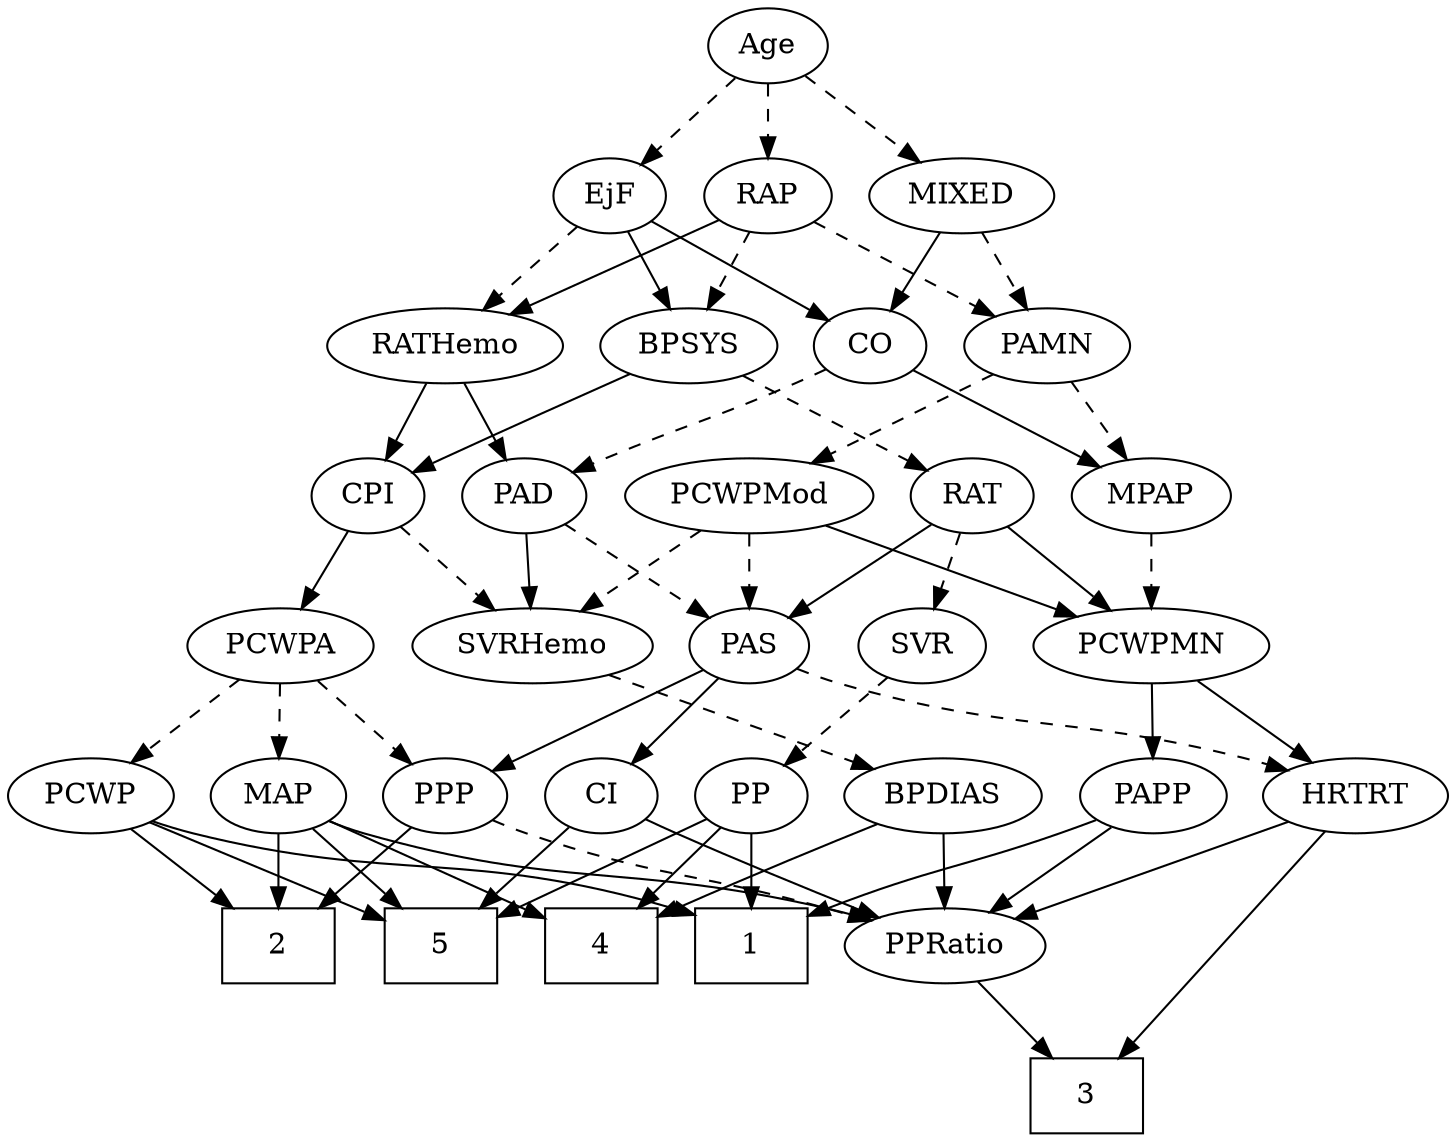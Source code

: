 strict digraph {
	graph [bb="0,0,646.74,540"];
	node [label="\N"];
	1	[height=0.5,
		pos="340.1,90",
		shape=box,
		width=0.75];
	2	[height=0.5,
		pos="119.1,90",
		shape=box,
		width=0.75];
	3	[height=0.5,
		pos="488.1,18",
		shape=box,
		width=0.75];
	4	[height=0.5,
		pos="268.1,90",
		shape=box,
		width=0.75];
	5	[height=0.5,
		pos="194.1,90",
		shape=box,
		width=0.75];
	Age	[height=0.5,
		pos="344.1,522",
		width=0.75];
	EjF	[height=0.5,
		pos="271.1,450",
		width=0.75];
	Age -> EjF	[pos="e,285.85,465.14 329.32,506.83 318.93,496.87 304.85,483.37 293.14,472.14",
		style=dashed];
	RAP	[height=0.5,
		pos="344.1,450",
		width=0.77632];
	Age -> RAP	[pos="e,344.1,468.1 344.1,503.7 344.1,495.98 344.1,486.71 344.1,478.11",
		style=dashed];
	MIXED	[height=0.5,
		pos="430.1,450",
		width=1.1193];
	Age -> MIXED	[pos="e,411.48,466.16 360.68,507.5 372.84,497.61 389.6,483.96 403.6,472.56",
		style=dashed];
	BPSYS	[height=0.5,
		pos="308.1,378",
		width=1.0471];
	EjF -> BPSYS	[pos="e,299.3,395.63 279.68,432.76 284.1,424.4 289.59,414.02 294.56,404.61",
		style=solid];
	CO	[height=0.5,
		pos="391.1,378",
		width=0.75];
	EjF -> CO	[pos="e,371.25,390.58 290.91,437.44 310.37,426.09 340.25,408.66 362.32,395.78",
		style=solid];
	RATHemo	[height=0.5,
		pos="203.1,378",
		width=1.3721];
	EjF -> RATHemo	[pos="e,218.83,395.2 257.01,434.5 248.05,425.28 236.26,413.14 225.98,402.56",
		style=dashed];
	RAP -> BPSYS	[pos="e,316.65,395.63 335.75,432.76 331.45,424.4 326.11,414.02 321.27,404.61",
		style=dashed];
	PAMN	[height=0.5,
		pos="472.1,378",
		width=1.011];
	RAP -> PAMN	[pos="e,448.54,391.88 364.66,437.75 384.88,426.7 416.03,409.66 439.6,396.77",
		style=dashed];
	RAP -> RATHemo	[pos="e,231.04,392.87 322.68,438.37 300.86,427.54 266.59,410.52 240.32,397.48",
		style=solid];
	MIXED -> CO	[pos="e,400.27,395.47 420.85,432.41 416.19,424.04 410.44,413.71 405.23,404.37",
		style=solid];
	MIXED -> PAMN	[pos="e,462.21,395.47 440.05,432.41 445.12,423.95 451.4,413.49 457.05,404.08",
		style=dashed];
	MPAP	[height=0.5,
		pos="516.1,306",
		width=0.97491];
	PCWPMN	[height=0.5,
		pos="516.1,234",
		width=1.3902];
	MPAP -> PCWPMN	[pos="e,516.1,252.1 516.1,287.7 516.1,279.98 516.1,270.71 516.1,262.11",
		style=dashed];
	CPI	[height=0.5,
		pos="166.1,306",
		width=0.75];
	BPSYS -> CPI	[pos="e,187.1,317.36 282.71,364.49 258.52,352.56 222.07,334.59 196.38,321.93",
		style=solid];
	RAT	[height=0.5,
		pos="436.1,306",
		width=0.75827];
	BPSYS -> RAT	[pos="e,415.82,318.09 331.87,364 353.1,352.39 384.24,335.36 406.96,322.93",
		style=dashed];
	PAD	[height=0.5,
		pos="240.1,306",
		width=0.79437];
	PAS	[height=0.5,
		pos="338.1,234",
		width=0.75];
	PAD -> PAS	[pos="e,320.41,247.64 258.53,291.83 273.64,281.04 295.2,265.64 312.07,253.59",
		style=dashed];
	SVRHemo	[height=0.5,
		pos="241.1,234",
		width=1.3902];
	PAD -> SVRHemo	[pos="e,240.85,252.1 240.34,287.7 240.45,279.98 240.59,270.71 240.71,262.11",
		style=solid];
	CO -> MPAP	[pos="e,493.09,319.88 411.18,365.75 430.92,354.7 461.35,337.66 484.36,324.77",
		style=solid];
	CO -> PAD	[pos="e,262.6,317.3 369.79,366.9 364.96,364.62 359.86,362.22 355.1,360 327.03,346.91 295.03,332.17 271.92,321.57",
		style=dashed];
	PPP	[height=0.5,
		pos="195.1,162",
		width=0.75];
	PAS -> PPP	[pos="e,216.28,173.37 317,222.67 292.81,210.83 252.97,191.33 225.46,177.86",
		style=solid];
	CI	[height=0.5,
		pos="267.1,162",
		width=0.75];
	PAS -> CI	[pos="e,281.79,177.49 323.39,218.5 313.49,208.73 300.25,195.69 289.11,184.7",
		style=solid];
	HRTRT	[height=0.5,
		pos="607.1,162",
		width=1.1013];
	PAS -> HRTRT	[pos="e,577.61,174.19 359.94,223.02 366.05,220.48 372.76,217.93 379.1,216 457.15,192.26 480.44,201.67 559.1,180 562.03,179.19 565.04,178.29 \
568.05,177.35",
		style=dashed];
	PAMN -> MPAP	[pos="e,505.74,323.47 482.52,360.41 487.84,351.95 494.41,341.49 500.33,332.08",
		style=dashed];
	PCWPMod	[height=0.5,
		pos="339.1,306",
		width=1.4443];
	PAMN -> PCWPMod	[pos="e,366.68,321.52 448.01,364.32 427.88,353.73 398.85,338.45 375.82,326.33",
		style=dashed];
	RATHemo -> PAD	[pos="e,231.48,323.31 212.05,360.05 216.43,351.77 221.8,341.62 226.66,332.42",
		style=solid];
	RATHemo -> CPI	[pos="e,174.72,323.31 194.14,360.05 189.76,351.77 184.39,341.62 179.54,332.42",
		style=solid];
	PCWPA	[height=0.5,
		pos="127.1,234",
		width=1.1555];
	CPI -> PCWPA	[pos="e,136.36,251.63 157.05,288.76 152.39,280.4 146.61,270.02 141.36,260.61",
		style=solid];
	CPI -> SVRHemo	[pos="e,223.84,251.1 181.27,290.83 191.39,281.4 204.9,268.78 216.53,257.93",
		style=dashed];
	RAT -> PAS	[pos="e,355.96,247.76 418.12,292.16 403.06,281.41 381.37,265.91 364.36,253.76",
		style=solid];
	SVR	[height=0.5,
		pos="416.1,234",
		width=0.77632];
	RAT -> SVR	[pos="e,420.89,251.79 431.26,288.05 429,280.14 426.25,270.54 423.72,261.69",
		style=dashed];
	RAT -> PCWPMN	[pos="e,497.8,251.01 451.9,291.17 462.84,281.6 477.64,268.65 490.27,257.6",
		style=solid];
	PP	[height=0.5,
		pos="339.1,162",
		width=0.75];
	SVR -> PP	[pos="e,354.39,176.91 400.51,218.83 389.48,208.81 374.51,195.19 362.1,183.92",
		style=dashed];
	PCWPMod -> PAS	[pos="e,338.34,252.1 338.85,287.7 338.74,279.98 338.61,270.71 338.48,262.11",
		style=dashed];
	PCWPMod -> PCWPMN	[pos="e,483.69,247.81 371.97,292 400.88,280.57 443.09,263.87 474.37,251.5",
		style=solid];
	PCWPMod -> SVRHemo	[pos="e,262.79,250.49 317.35,289.46 303.77,279.77 286.1,267.15 271.19,256.5",
		style=dashed];
	MAP	[height=0.5,
		pos="119.1,162",
		width=0.84854];
	PCWPA -> MAP	[pos="e,121.05,180.1 125.12,215.7 124.24,207.98 123.18,198.71 122.2,190.11",
		style=dashed];
	PCWPA -> PPP	[pos="e,180.66,177.86 142.53,217.12 151.73,207.64 163.56,195.46 173.67,185.06",
		style=dashed];
	PCWP	[height=0.5,
		pos="35.097,162",
		width=0.97491];
	PCWPA -> PCWP	[pos="e,54.077,177.44 107.13,217.81 93.969,207.79 76.562,194.55 62.157,183.59",
		style=dashed];
	PAPP	[height=0.5,
		pos="518.1,162",
		width=0.88464];
	PCWPMN -> PAPP	[pos="e,517.61,180.1 516.59,215.7 516.81,207.98 517.08,198.71 517.32,190.11",
		style=solid];
	PCWPMN -> HRTRT	[pos="e,587.89,177.77 536.29,217.46 549.04,207.66 565.68,194.86 579.62,184.14",
		style=solid];
	BPDIAS	[height=0.5,
		pos="426.1,162",
		width=1.1735];
	SVRHemo -> BPDIAS	[pos="e,395.46,174.59 274.17,220.49 305.48,208.64 352.54,190.83 385.98,178.18",
		style=dashed];
	BPDIAS -> 4	[pos="e,295.18,103.9 396.9,148.62 374.05,138.86 341.27,124.73 304.59,108.16",
		style=solid];
	PPRatio	[height=0.5,
		pos="426.1,90",
		width=1.1013];
	BPDIAS -> PPRatio	[pos="e,426.1,108.1 426.1,143.7 426.1,135.98 426.1,126.71 426.1,118.11",
		style=solid];
	MAP -> 2	[pos="e,119.1,108.1 119.1,143.7 119.1,135.98 119.1,126.71 119.1,118.11",
		style=solid];
	MAP -> 4	[pos="e,240.94,103.76 142.38,150.06 166.25,138.85 203.71,121.25 231.54,108.18",
		style=solid];
	MAP -> 5	[pos="e,175.66,108.2 134.64,146.5 144.33,137.45 157.04,125.59 168.22,115.15",
		style=solid];
	MAP -> PPRatio	[pos="e,396.46,101.97 142.45,149.98 147.83,147.75 153.59,145.6 159.1,144 252.97,116.69 281.28,131.81 376.1,108 379.54,107.14 383.08,106.15 \
386.61,105.09",
		style=solid];
	PP -> 1	[pos="e,339.85,108.1 339.34,143.7 339.45,135.98 339.59,126.71 339.71,118.11",
		style=solid];
	PP -> 4	[pos="e,285.55,108.2 324.39,146.5 315.3,137.54 303.41,125.81 292.9,115.45",
		style=solid];
	PP -> 5	[pos="e,221.27,104.12 317.7,150.67 294.8,139.61 258.05,121.88 230.57,108.61",
		style=solid];
	PPP -> 2	[pos="e,137.68,108.11 179.72,146.83 169.85,137.75 156.78,125.71 145.31,115.14",
		style=solid];
	PPP -> PPRatio	[pos="e,395.82,101.75 215.74,150.4 220.69,148.09 226.02,145.81 231.1,144 293.65,121.71 312.38,126.7 376.1,108 379.41,107.03 382.83,105.97 \
386.25,104.88",
		style=dashed];
	PPRatio -> 3	[pos="e,472.78,36.292 440.17,73.116 447.83,64.458 457.5,53.55 466.13,43.799",
		style=solid];
	PCWP -> 1	[pos="e,312.9,104.82 61.322,149.84 67.102,147.67 73.246,145.58 79.097,144 173.81,118.43 205.38,136.7 303.22,107.77",
		style=solid];
	PCWP -> 2	[pos="e,98.649,108.04 52.911,146.15 63.894,137 78.223,125.06 90.739,114.63",
		style=solid];
	PCWP -> 5	[pos="e,166.88,102.98 60.997,149.6 87.279,138.03 128.19,120.01 157.72,107.01",
		style=solid];
	CI -> 5	[pos="e,211.94,108.11 252.32,146.83 242.85,137.75 230.29,125.71 219.27,115.14",
		style=solid];
	CI -> PPRatio	[pos="e,397.64,102.93 288.36,150.81 293.19,148.54 298.31,146.16 303.1,144 331.54,131.16 363.96,117.22 388.37,106.86",
		style=solid];
	PAPP -> 1	[pos="e,367.46,103.89 493.46,150.56 488.08,148.35 482.41,146.06 477.1,144 433.04,126.95 420.82,125.88 377.1,108 377,107.96 376.9,107.92 \
376.8,107.88",
		style=solid];
	PAPP -> PPRatio	[pos="e,445.51,105.77 499.92,147.17 486.67,137.08 468.47,123.24 453.46,111.82",
		style=solid];
	HRTRT -> 3	[pos="e,502.39,36.056 593.68,144.99 573.01,120.32 533.23,72.851 508.83,43.744",
		style=solid];
	HRTRT -> PPRatio	[pos="e,455.41,102.33 578.02,149.75 547.37,137.9 498.92,119.16 465,106.04",
		style=solid];
}
